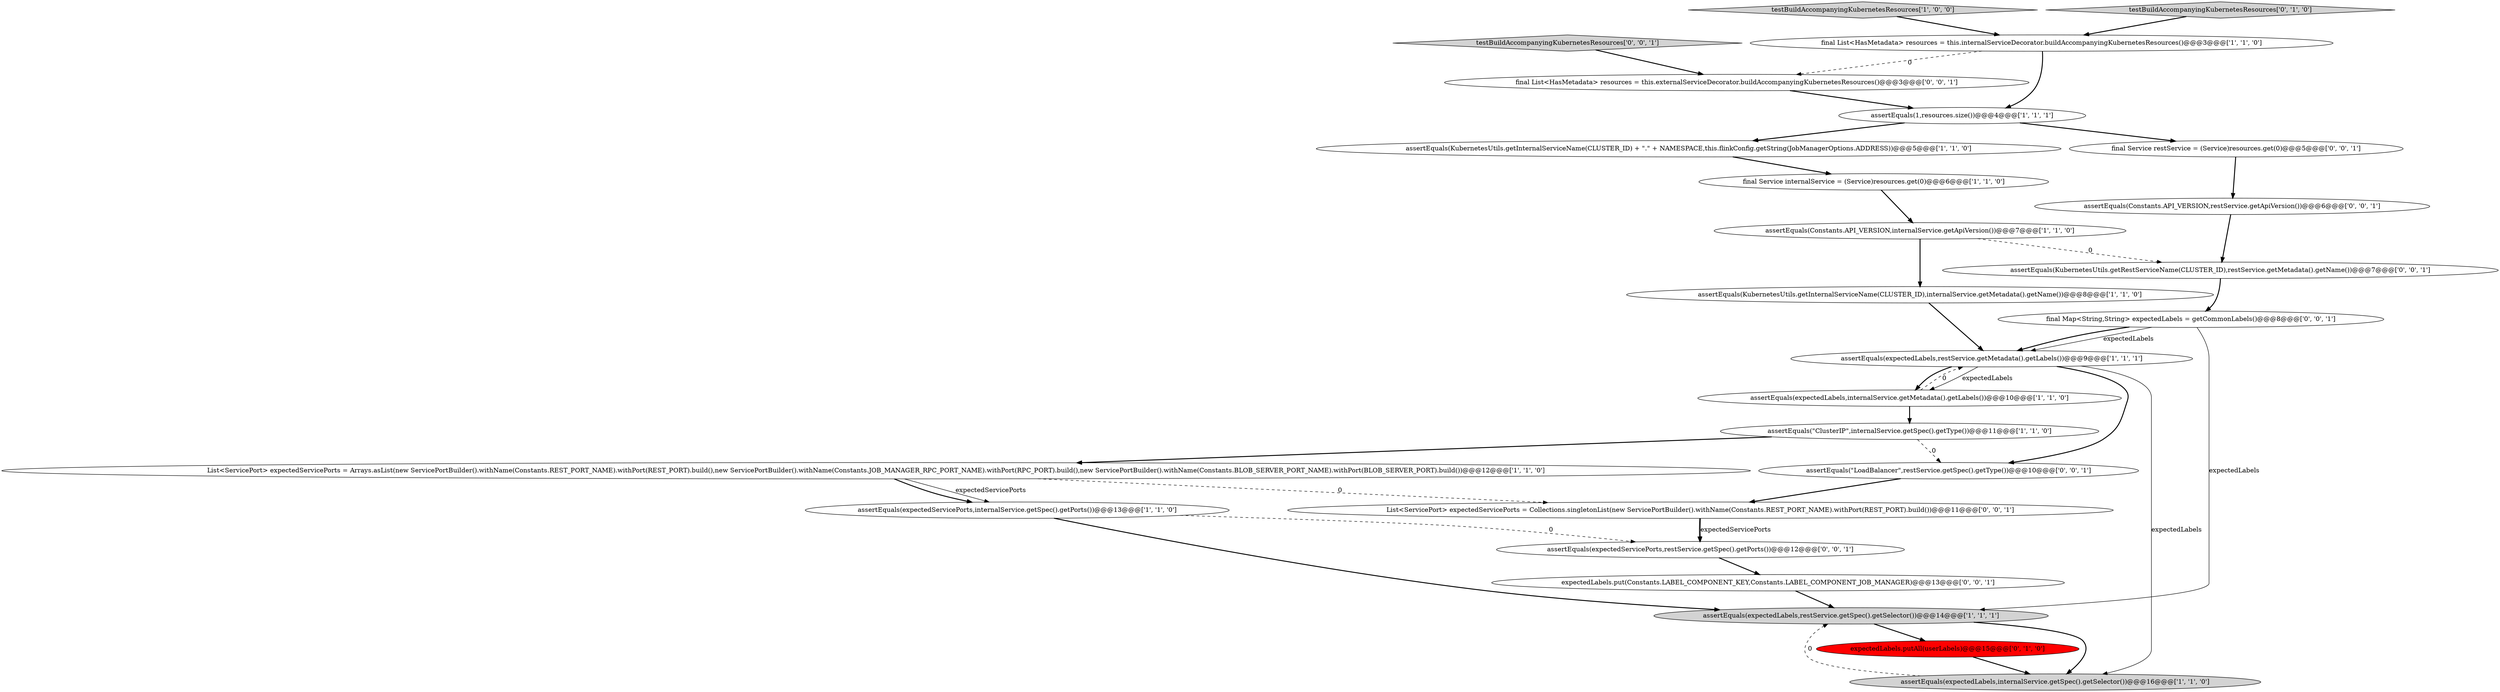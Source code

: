 digraph {
5 [style = filled, label = "assertEquals(1,resources.size())@@@4@@@['1', '1', '1']", fillcolor = white, shape = ellipse image = "AAA0AAABBB1BBB"];
22 [style = filled, label = "assertEquals(expectedServicePorts,restService.getSpec().getPorts())@@@12@@@['0', '0', '1']", fillcolor = white, shape = ellipse image = "AAA0AAABBB3BBB"];
1 [style = filled, label = "assertEquals(Constants.API_VERSION,internalService.getApiVersion())@@@7@@@['1', '1', '0']", fillcolor = white, shape = ellipse image = "AAA0AAABBB1BBB"];
0 [style = filled, label = "testBuildAccompanyingKubernetesResources['1', '0', '0']", fillcolor = lightgray, shape = diamond image = "AAA0AAABBB1BBB"];
16 [style = filled, label = "final Map<String,String> expectedLabels = getCommonLabels()@@@8@@@['0', '0', '1']", fillcolor = white, shape = ellipse image = "AAA0AAABBB3BBB"];
4 [style = filled, label = "assertEquals(expectedLabels,restService.getSpec().getSelector())@@@14@@@['1', '1', '1']", fillcolor = lightgray, shape = ellipse image = "AAA0AAABBB1BBB"];
20 [style = filled, label = "expectedLabels.put(Constants.LABEL_COMPONENT_KEY,Constants.LABEL_COMPONENT_JOB_MANAGER)@@@13@@@['0', '0', '1']", fillcolor = white, shape = ellipse image = "AAA0AAABBB3BBB"];
18 [style = filled, label = "testBuildAccompanyingKubernetesResources['0', '0', '1']", fillcolor = lightgray, shape = diamond image = "AAA0AAABBB3BBB"];
14 [style = filled, label = "expectedLabels.putAll(userLabels)@@@15@@@['0', '1', '0']", fillcolor = red, shape = ellipse image = "AAA1AAABBB2BBB"];
7 [style = filled, label = "assertEquals(KubernetesUtils.getInternalServiceName(CLUSTER_ID),internalService.getMetadata().getName())@@@8@@@['1', '1', '0']", fillcolor = white, shape = ellipse image = "AAA0AAABBB1BBB"];
17 [style = filled, label = "assertEquals(\"LoadBalancer\",restService.getSpec().getType())@@@10@@@['0', '0', '1']", fillcolor = white, shape = ellipse image = "AAA0AAABBB3BBB"];
3 [style = filled, label = "assertEquals(expectedLabels,internalService.getSpec().getSelector())@@@16@@@['1', '1', '0']", fillcolor = lightgray, shape = ellipse image = "AAA0AAABBB1BBB"];
13 [style = filled, label = "List<ServicePort> expectedServicePorts = Arrays.asList(new ServicePortBuilder().withName(Constants.REST_PORT_NAME).withPort(REST_PORT).build(),new ServicePortBuilder().withName(Constants.JOB_MANAGER_RPC_PORT_NAME).withPort(RPC_PORT).build(),new ServicePortBuilder().withName(Constants.BLOB_SERVER_PORT_NAME).withPort(BLOB_SERVER_PORT).build())@@@12@@@['1', '1', '0']", fillcolor = white, shape = ellipse image = "AAA0AAABBB1BBB"];
2 [style = filled, label = "final List<HasMetadata> resources = this.internalServiceDecorator.buildAccompanyingKubernetesResources()@@@3@@@['1', '1', '0']", fillcolor = white, shape = ellipse image = "AAA0AAABBB1BBB"];
9 [style = filled, label = "assertEquals(expectedServicePorts,internalService.getSpec().getPorts())@@@13@@@['1', '1', '0']", fillcolor = white, shape = ellipse image = "AAA0AAABBB1BBB"];
10 [style = filled, label = "assertEquals(KubernetesUtils.getInternalServiceName(CLUSTER_ID) + \".\" + NAMESPACE,this.flinkConfig.getString(JobManagerOptions.ADDRESS))@@@5@@@['1', '1', '0']", fillcolor = white, shape = ellipse image = "AAA0AAABBB1BBB"];
8 [style = filled, label = "assertEquals(\"ClusterIP\",internalService.getSpec().getType())@@@11@@@['1', '1', '0']", fillcolor = white, shape = ellipse image = "AAA0AAABBB1BBB"];
12 [style = filled, label = "final Service internalService = (Service)resources.get(0)@@@6@@@['1', '1', '0']", fillcolor = white, shape = ellipse image = "AAA0AAABBB1BBB"];
23 [style = filled, label = "final List<HasMetadata> resources = this.externalServiceDecorator.buildAccompanyingKubernetesResources()@@@3@@@['0', '0', '1']", fillcolor = white, shape = ellipse image = "AAA0AAABBB3BBB"];
6 [style = filled, label = "assertEquals(expectedLabels,restService.getMetadata().getLabels())@@@9@@@['1', '1', '1']", fillcolor = white, shape = ellipse image = "AAA0AAABBB1BBB"];
11 [style = filled, label = "assertEquals(expectedLabels,internalService.getMetadata().getLabels())@@@10@@@['1', '1', '0']", fillcolor = white, shape = ellipse image = "AAA0AAABBB1BBB"];
25 [style = filled, label = "List<ServicePort> expectedServicePorts = Collections.singletonList(new ServicePortBuilder().withName(Constants.REST_PORT_NAME).withPort(REST_PORT).build())@@@11@@@['0', '0', '1']", fillcolor = white, shape = ellipse image = "AAA0AAABBB3BBB"];
19 [style = filled, label = "assertEquals(KubernetesUtils.getRestServiceName(CLUSTER_ID),restService.getMetadata().getName())@@@7@@@['0', '0', '1']", fillcolor = white, shape = ellipse image = "AAA0AAABBB3BBB"];
24 [style = filled, label = "assertEquals(Constants.API_VERSION,restService.getApiVersion())@@@6@@@['0', '0', '1']", fillcolor = white, shape = ellipse image = "AAA0AAABBB3BBB"];
21 [style = filled, label = "final Service restService = (Service)resources.get(0)@@@5@@@['0', '0', '1']", fillcolor = white, shape = ellipse image = "AAA0AAABBB3BBB"];
15 [style = filled, label = "testBuildAccompanyingKubernetesResources['0', '1', '0']", fillcolor = lightgray, shape = diamond image = "AAA0AAABBB2BBB"];
2->23 [style = dashed, label="0"];
6->17 [style = bold, label=""];
14->3 [style = bold, label=""];
5->10 [style = bold, label=""];
4->3 [style = bold, label=""];
17->25 [style = bold, label=""];
6->11 [style = solid, label="expectedLabels"];
4->14 [style = bold, label=""];
15->2 [style = bold, label=""];
16->6 [style = solid, label="expectedLabels"];
24->19 [style = bold, label=""];
13->9 [style = solid, label="expectedServicePorts"];
23->5 [style = bold, label=""];
18->23 [style = bold, label=""];
25->22 [style = bold, label=""];
25->22 [style = solid, label="expectedServicePorts"];
16->6 [style = bold, label=""];
9->4 [style = bold, label=""];
0->2 [style = bold, label=""];
1->19 [style = dashed, label="0"];
9->22 [style = dashed, label="0"];
21->24 [style = bold, label=""];
6->3 [style = solid, label="expectedLabels"];
13->25 [style = dashed, label="0"];
3->4 [style = dashed, label="0"];
12->1 [style = bold, label=""];
1->7 [style = bold, label=""];
16->4 [style = solid, label="expectedLabels"];
20->4 [style = bold, label=""];
19->16 [style = bold, label=""];
5->21 [style = bold, label=""];
22->20 [style = bold, label=""];
10->12 [style = bold, label=""];
6->11 [style = bold, label=""];
7->6 [style = bold, label=""];
8->17 [style = dashed, label="0"];
11->8 [style = bold, label=""];
13->9 [style = bold, label=""];
11->6 [style = dashed, label="0"];
8->13 [style = bold, label=""];
2->5 [style = bold, label=""];
}
